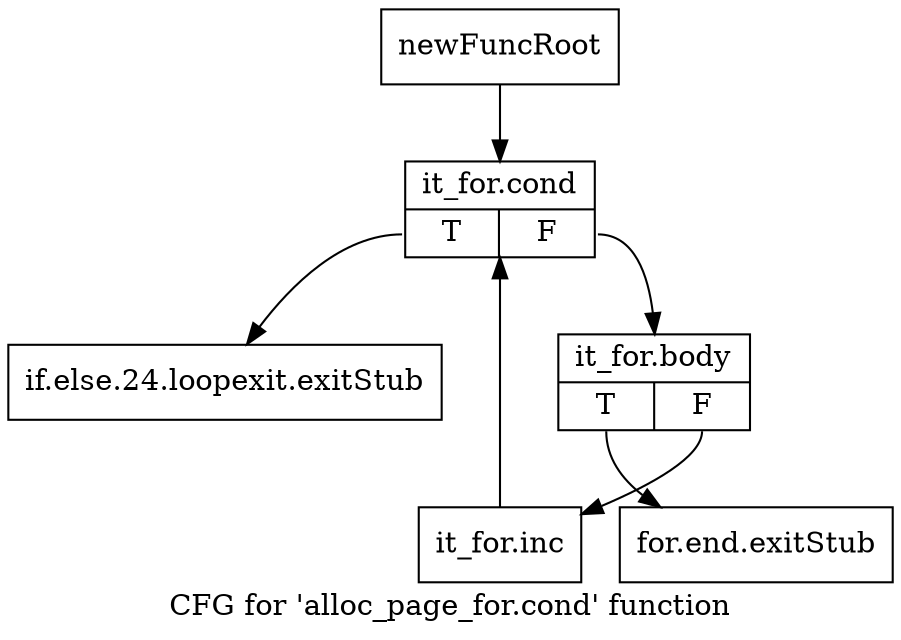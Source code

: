 digraph "CFG for 'alloc_page_for.cond' function" {
	label="CFG for 'alloc_page_for.cond' function";

	Node0xc6b3f30 [shape=record,label="{newFuncRoot}"];
	Node0xc6b3f30 -> Node0xc6b4020;
	Node0xc6b3f80 [shape=record,label="{if.else.24.loopexit.exitStub}"];
	Node0xc6b3fd0 [shape=record,label="{for.end.exitStub}"];
	Node0xc6b4020 [shape=record,label="{it_for.cond|{<s0>T|<s1>F}}"];
	Node0xc6b4020:s0 -> Node0xc6b3f80;
	Node0xc6b4020:s1 -> Node0xc6b4070;
	Node0xc6b4070 [shape=record,label="{it_for.body|{<s0>T|<s1>F}}"];
	Node0xc6b4070:s0 -> Node0xc6b3fd0;
	Node0xc6b4070:s1 -> Node0xc6b40c0;
	Node0xc6b40c0 [shape=record,label="{it_for.inc}"];
	Node0xc6b40c0 -> Node0xc6b4020;
}
